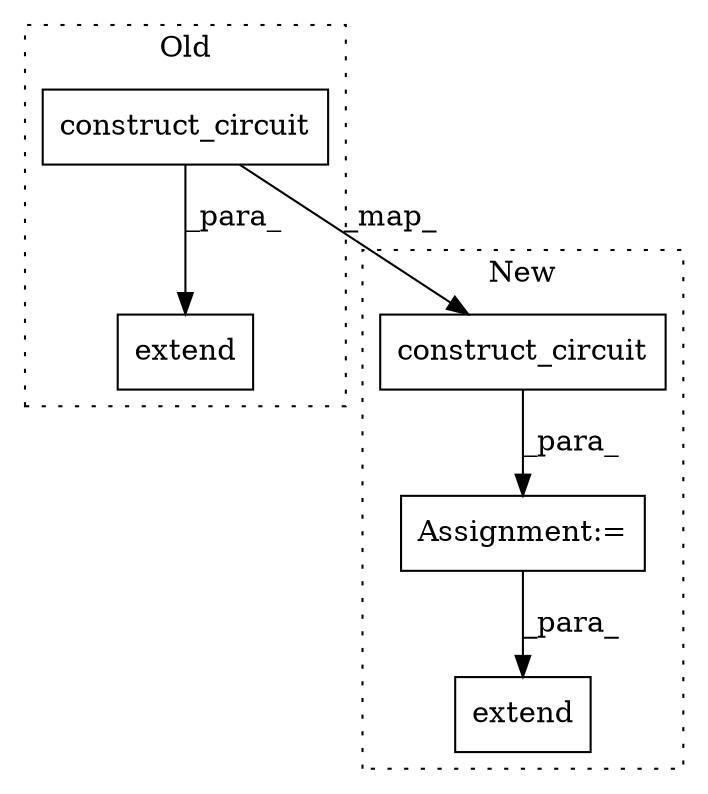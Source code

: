 digraph G {
subgraph cluster0 {
1 [label="construct_circuit" a="32" s="1578,1607" l="18,1" shape="box"];
3 [label="extend" a="32" s="1558,1608" l="7,1" shape="box"];
label = "Old";
style="dotted";
}
subgraph cluster1 {
2 [label="construct_circuit" a="32" s="1597,1626" l="18,1" shape="box"];
4 [label="Assignment:=" a="7" s="1583" l="1" shape="box"];
5 [label="extend" a="32" s="1811,1827" l="7,1" shape="box"];
label = "New";
style="dotted";
}
1 -> 3 [label="_para_"];
1 -> 2 [label="_map_"];
2 -> 4 [label="_para_"];
4 -> 5 [label="_para_"];
}